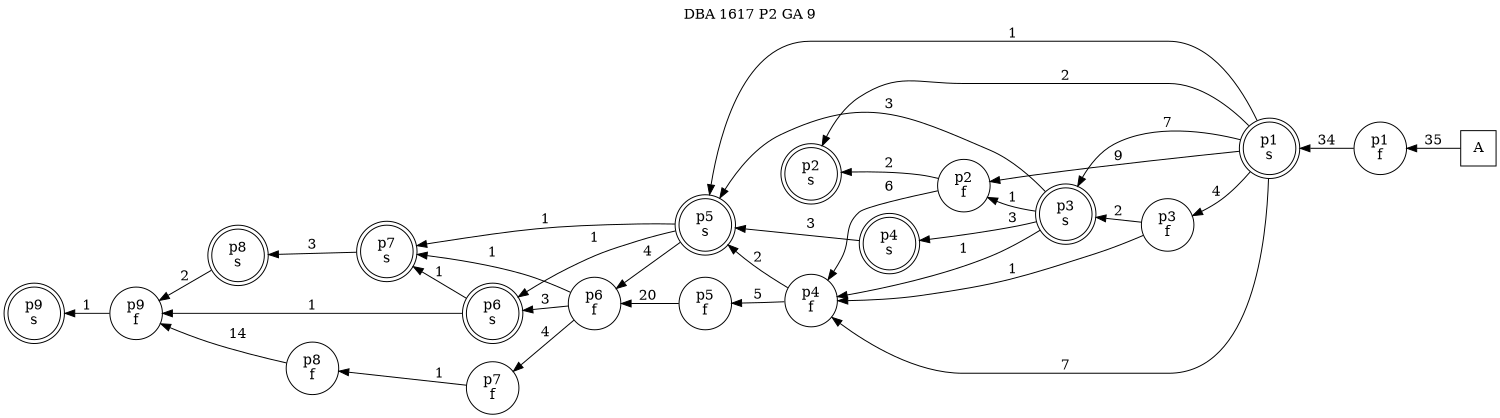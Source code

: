 digraph DBA_1617_P2_GA_9_GOOD {
labelloc="tl"
label= " DBA 1617 P2 GA 9 "
rankdir="RL";
graph [ size=" 10 , 10 !"]

"A" [shape="square" label="A"]
"p1_f" [shape="circle" label="p1
f"]
"p1_s" [shape="doublecircle" label="p1
s"]
"p2_f" [shape="circle" label="p2
f"]
"p3_f" [shape="circle" label="p3
f"]
"p3_s" [shape="doublecircle" label="p3
s"]
"p4_f" [shape="circle" label="p4
f"]
"p5_f" [shape="circle" label="p5
f"]
"p6_f" [shape="circle" label="p6
f"]
"p7_f" [shape="circle" label="p7
f"]
"p5_s" [shape="doublecircle" label="p5
s"]
"p8_f" [shape="circle" label="p8
f"]
"p9_f" [shape="circle" label="p9
f"]
"p2_s" [shape="doublecircle" label="p2
s"]
"p4_s" [shape="doublecircle" label="p4
s"]
"p7_s" [shape="doublecircle" label="p7
s"]
"p8_s" [shape="doublecircle" label="p8
s"]
"p6_s" [shape="doublecircle" label="p6
s"]
"p9_s" [shape="doublecircle" label="p9
s"]
"A" -> "p1_f" [ label=35]
"p1_f" -> "p1_s" [ label=34]
"p1_s" -> "p2_f" [ label=9]
"p1_s" -> "p3_f" [ label=4]
"p1_s" -> "p3_s" [ label=7]
"p1_s" -> "p4_f" [ label=7]
"p1_s" -> "p5_s" [ label=1]
"p1_s" -> "p2_s" [ label=2]
"p2_f" -> "p4_f" [ label=6]
"p2_f" -> "p2_s" [ label=2]
"p3_f" -> "p3_s" [ label=2]
"p3_f" -> "p4_f" [ label=1]
"p3_s" -> "p2_f" [ label=1]
"p3_s" -> "p4_f" [ label=1]
"p3_s" -> "p5_s" [ label=3]
"p3_s" -> "p4_s" [ label=3]
"p4_f" -> "p5_f" [ label=5]
"p4_f" -> "p5_s" [ label=2]
"p5_f" -> "p6_f" [ label=20]
"p6_f" -> "p7_f" [ label=4]
"p6_f" -> "p7_s" [ label=1]
"p6_f" -> "p6_s" [ label=3]
"p7_f" -> "p8_f" [ label=1]
"p5_s" -> "p6_f" [ label=4]
"p5_s" -> "p7_s" [ label=1]
"p5_s" -> "p6_s" [ label=1]
"p8_f" -> "p9_f" [ label=14]
"p9_f" -> "p9_s" [ label=1]
"p4_s" -> "p5_s" [ label=3]
"p7_s" -> "p8_s" [ label=3]
"p8_s" -> "p9_f" [ label=2]
"p6_s" -> "p9_f" [ label=1]
"p6_s" -> "p7_s" [ label=1]
}
